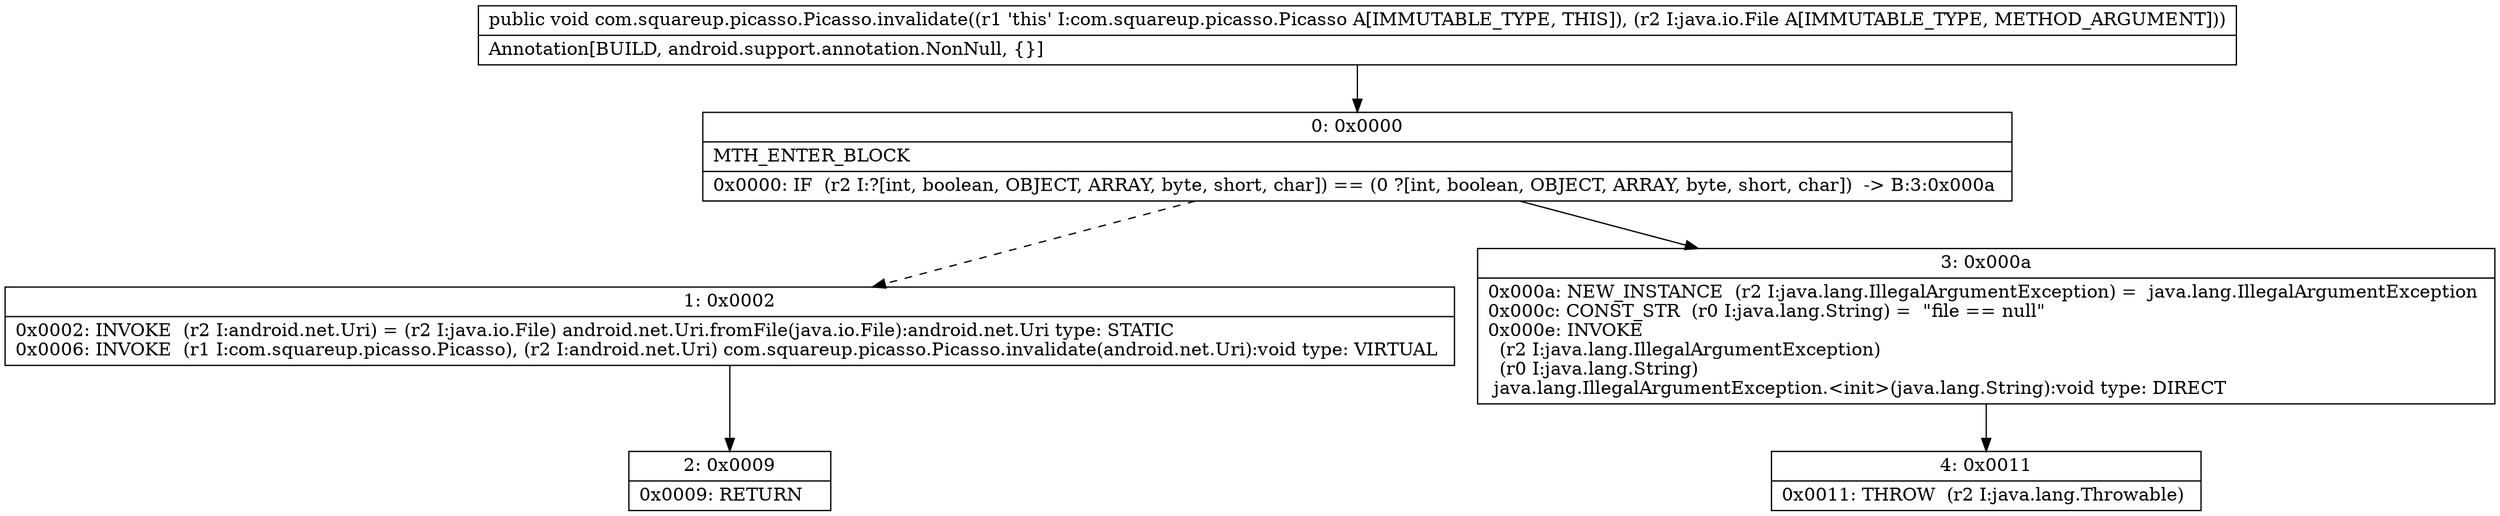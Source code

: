 digraph "CFG forcom.squareup.picasso.Picasso.invalidate(Ljava\/io\/File;)V" {
Node_0 [shape=record,label="{0\:\ 0x0000|MTH_ENTER_BLOCK\l|0x0000: IF  (r2 I:?[int, boolean, OBJECT, ARRAY, byte, short, char]) == (0 ?[int, boolean, OBJECT, ARRAY, byte, short, char])  \-\> B:3:0x000a \l}"];
Node_1 [shape=record,label="{1\:\ 0x0002|0x0002: INVOKE  (r2 I:android.net.Uri) = (r2 I:java.io.File) android.net.Uri.fromFile(java.io.File):android.net.Uri type: STATIC \l0x0006: INVOKE  (r1 I:com.squareup.picasso.Picasso), (r2 I:android.net.Uri) com.squareup.picasso.Picasso.invalidate(android.net.Uri):void type: VIRTUAL \l}"];
Node_2 [shape=record,label="{2\:\ 0x0009|0x0009: RETURN   \l}"];
Node_3 [shape=record,label="{3\:\ 0x000a|0x000a: NEW_INSTANCE  (r2 I:java.lang.IllegalArgumentException) =  java.lang.IllegalArgumentException \l0x000c: CONST_STR  (r0 I:java.lang.String) =  \"file == null\" \l0x000e: INVOKE  \l  (r2 I:java.lang.IllegalArgumentException)\l  (r0 I:java.lang.String)\l java.lang.IllegalArgumentException.\<init\>(java.lang.String):void type: DIRECT \l}"];
Node_4 [shape=record,label="{4\:\ 0x0011|0x0011: THROW  (r2 I:java.lang.Throwable) \l}"];
MethodNode[shape=record,label="{public void com.squareup.picasso.Picasso.invalidate((r1 'this' I:com.squareup.picasso.Picasso A[IMMUTABLE_TYPE, THIS]), (r2 I:java.io.File A[IMMUTABLE_TYPE, METHOD_ARGUMENT]))  | Annotation[BUILD, android.support.annotation.NonNull, \{\}]\l}"];
MethodNode -> Node_0;
Node_0 -> Node_1[style=dashed];
Node_0 -> Node_3;
Node_1 -> Node_2;
Node_3 -> Node_4;
}

